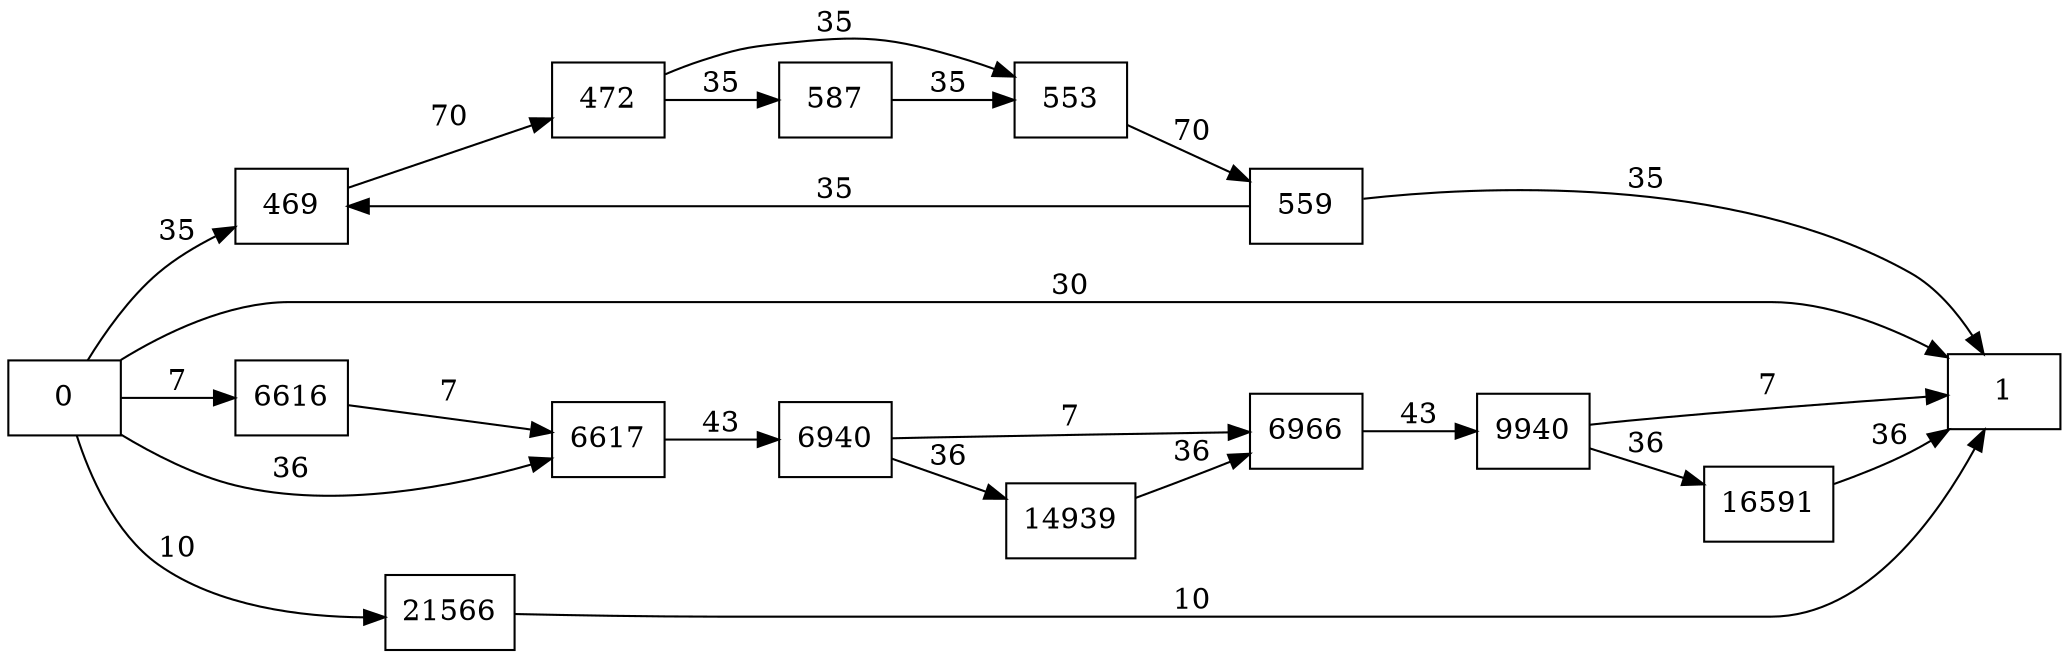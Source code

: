 digraph {
	graph [rankdir=LR]
	node [shape=rectangle]
	469 -> 472 [label=70]
	472 -> 553 [label=35]
	472 -> 587 [label=35]
	553 -> 559 [label=70]
	559 -> 469 [label=35]
	559 -> 1 [label=35]
	587 -> 553 [label=35]
	6616 -> 6617 [label=7]
	6617 -> 6940 [label=43]
	6940 -> 6966 [label=7]
	6940 -> 14939 [label=36]
	6966 -> 9940 [label=43]
	9940 -> 1 [label=7]
	9940 -> 16591 [label=36]
	14939 -> 6966 [label=36]
	16591 -> 1 [label=36]
	21566 -> 1 [label=10]
	0 -> 6617 [label=36]
	0 -> 469 [label=35]
	0 -> 6616 [label=7]
	0 -> 1 [label=30]
	0 -> 21566 [label=10]
}
